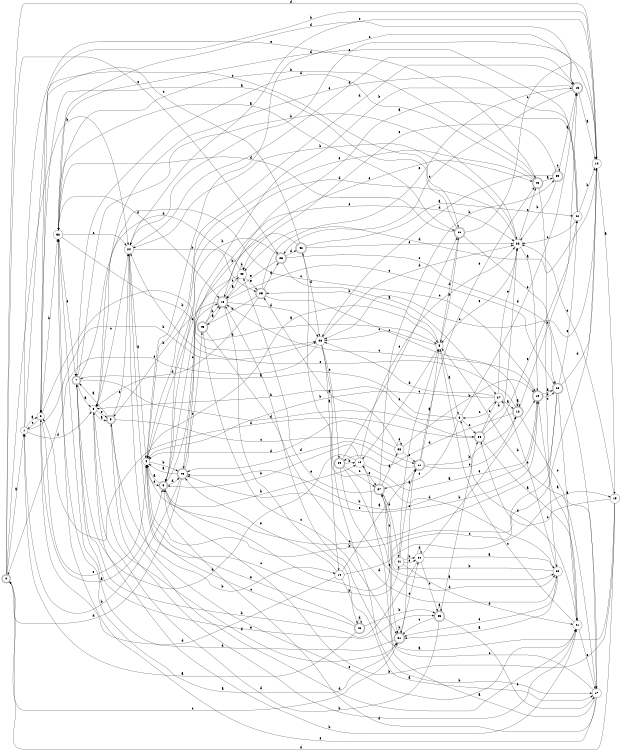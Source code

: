 digraph n38_1 {
__start0 [label="" shape="none"];

rankdir=LR;
size="8,5";

s0 [style="rounded,filled", color="black", fillcolor="white" shape="doublecircle", label="0"];
s1 [style="filled", color="black", fillcolor="white" shape="circle", label="1"];
s2 [style="filled", color="black", fillcolor="white" shape="circle", label="2"];
s3 [style="rounded,filled", color="black", fillcolor="white" shape="doublecircle", label="3"];
s4 [style="filled", color="black", fillcolor="white" shape="circle", label="4"];
s5 [style="filled", color="black", fillcolor="white" shape="circle", label="5"];
s6 [style="filled", color="black", fillcolor="white" shape="circle", label="6"];
s7 [style="rounded,filled", color="black", fillcolor="white" shape="doublecircle", label="7"];
s8 [style="filled", color="black", fillcolor="white" shape="circle", label="8"];
s9 [style="rounded,filled", color="black", fillcolor="white" shape="doublecircle", label="9"];
s10 [style="filled", color="black", fillcolor="white" shape="circle", label="10"];
s11 [style="rounded,filled", color="black", fillcolor="white" shape="doublecircle", label="11"];
s12 [style="rounded,filled", color="black", fillcolor="white" shape="doublecircle", label="12"];
s13 [style="rounded,filled", color="black", fillcolor="white" shape="doublecircle", label="13"];
s14 [style="filled", color="black", fillcolor="white" shape="circle", label="14"];
s15 [style="filled", color="black", fillcolor="white" shape="circle", label="15"];
s16 [style="rounded,filled", color="black", fillcolor="white" shape="doublecircle", label="16"];
s17 [style="filled", color="black", fillcolor="white" shape="circle", label="17"];
s18 [style="filled", color="black", fillcolor="white" shape="circle", label="18"];
s19 [style="rounded,filled", color="black", fillcolor="white" shape="doublecircle", label="19"];
s20 [style="rounded,filled", color="black", fillcolor="white" shape="doublecircle", label="20"];
s21 [style="filled", color="black", fillcolor="white" shape="circle", label="21"];
s22 [style="filled", color="black", fillcolor="white" shape="circle", label="22"];
s23 [style="filled", color="black", fillcolor="white" shape="circle", label="23"];
s24 [style="filled", color="black", fillcolor="white" shape="circle", label="24"];
s25 [style="rounded,filled", color="black", fillcolor="white" shape="doublecircle", label="25"];
s26 [style="rounded,filled", color="black", fillcolor="white" shape="doublecircle", label="26"];
s27 [style="filled", color="black", fillcolor="white" shape="circle", label="27"];
s28 [style="filled", color="black", fillcolor="white" shape="circle", label="28"];
s29 [style="rounded,filled", color="black", fillcolor="white" shape="doublecircle", label="29"];
s30 [style="filled", color="black", fillcolor="white" shape="circle", label="30"];
s31 [style="rounded,filled", color="black", fillcolor="white" shape="doublecircle", label="31"];
s32 [style="filled", color="black", fillcolor="white" shape="circle", label="32"];
s33 [style="rounded,filled", color="black", fillcolor="white" shape="doublecircle", label="33"];
s34 [style="filled", color="black", fillcolor="white" shape="circle", label="34"];
s35 [style="rounded,filled", color="black", fillcolor="white" shape="doublecircle", label="35"];
s36 [style="rounded,filled", color="black", fillcolor="white" shape="doublecircle", label="36"];
s37 [style="rounded,filled", color="black", fillcolor="white" shape="doublecircle", label="37"];
s38 [style="filled", color="black", fillcolor="white" shape="circle", label="38"];
s39 [style="rounded,filled", color="black", fillcolor="white" shape="doublecircle", label="39"];
s40 [style="filled", color="black", fillcolor="white" shape="circle", label="40"];
s41 [style="filled", color="black", fillcolor="white" shape="circle", label="41"];
s42 [style="rounded,filled", color="black", fillcolor="white" shape="doublecircle", label="42"];
s43 [style="rounded,filled", color="black", fillcolor="white" shape="doublecircle", label="43"];
s44 [style="rounded,filled", color="black", fillcolor="white" shape="doublecircle", label="44"];
s45 [style="rounded,filled", color="black", fillcolor="white" shape="doublecircle", label="45"];
s46 [style="rounded,filled", color="black", fillcolor="white" shape="doublecircle", label="46"];
s0 -> s1 [label="a"];
s0 -> s24 [label="b"];
s0 -> s31 [label="c"];
s0 -> s14 [label="d"];
s0 -> s26 [label="e"];
s1 -> s2 [label="a"];
s1 -> s28 [label="b"];
s1 -> s33 [label="c"];
s1 -> s8 [label="d"];
s1 -> s44 [label="e"];
s2 -> s3 [label="a"];
s2 -> s32 [label="b"];
s2 -> s1 [label="c"];
s2 -> s5 [label="d"];
s2 -> s4 [label="e"];
s3 -> s4 [label="a"];
s3 -> s18 [label="b"];
s3 -> s16 [label="c"];
s3 -> s45 [label="d"];
s3 -> s15 [label="e"];
s4 -> s5 [label="a"];
s4 -> s45 [label="b"];
s4 -> s14 [label="c"];
s4 -> s13 [label="d"];
s4 -> s3 [label="e"];
s5 -> s6 [label="a"];
s5 -> s25 [label="b"];
s5 -> s28 [label="c"];
s5 -> s33 [label="d"];
s5 -> s18 [label="e"];
s6 -> s7 [label="a"];
s6 -> s8 [label="b"];
s6 -> s36 [label="c"];
s6 -> s13 [label="d"];
s6 -> s37 [label="e"];
s7 -> s8 [label="a"];
s7 -> s23 [label="b"];
s7 -> s19 [label="c"];
s7 -> s36 [label="d"];
s7 -> s35 [label="e"];
s8 -> s9 [label="a"];
s8 -> s21 [label="b"];
s8 -> s24 [label="c"];
s8 -> s31 [label="d"];
s8 -> s9 [label="e"];
s9 -> s7 [label="a"];
s9 -> s10 [label="b"];
s9 -> s11 [label="c"];
s9 -> s21 [label="d"];
s9 -> s24 [label="e"];
s10 -> s11 [label="a"];
s10 -> s46 [label="b"];
s10 -> s14 [label="c"];
s10 -> s2 [label="d"];
s10 -> s45 [label="e"];
s11 -> s5 [label="a"];
s11 -> s12 [label="b"];
s11 -> s12 [label="c"];
s11 -> s45 [label="d"];
s11 -> s44 [label="e"];
s12 -> s12 [label="a"];
s12 -> s13 [label="b"];
s12 -> s17 [label="c"];
s12 -> s29 [label="d"];
s12 -> s24 [label="e"];
s13 -> s14 [label="a"];
s13 -> s45 [label="b"];
s13 -> s26 [label="c"];
s13 -> s32 [label="d"];
s13 -> s24 [label="e"];
s14 -> s15 [label="a"];
s14 -> s2 [label="b"];
s14 -> s28 [label="c"];
s14 -> s40 [label="d"];
s14 -> s24 [label="e"];
s15 -> s16 [label="a"];
s15 -> s3 [label="b"];
s15 -> s36 [label="c"];
s15 -> s0 [label="d"];
s15 -> s23 [label="e"];
s16 -> s17 [label="a"];
s16 -> s9 [label="b"];
s16 -> s20 [label="c"];
s16 -> s28 [label="d"];
s16 -> s40 [label="e"];
s17 -> s18 [label="a"];
s17 -> s5 [label="b"];
s17 -> s37 [label="c"];
s17 -> s3 [label="d"];
s17 -> s32 [label="e"];
s18 -> s19 [label="a"];
s18 -> s3 [label="b"];
s18 -> s23 [label="c"];
s18 -> s7 [label="d"];
s18 -> s37 [label="e"];
s19 -> s20 [label="a"];
s19 -> s45 [label="b"];
s19 -> s16 [label="c"];
s19 -> s20 [label="d"];
s19 -> s45 [label="e"];
s20 -> s21 [label="a"];
s20 -> s4 [label="b"];
s20 -> s4 [label="c"];
s20 -> s14 [label="d"];
s20 -> s22 [label="e"];
s21 -> s19 [label="a"];
s21 -> s9 [label="b"];
s21 -> s5 [label="c"];
s21 -> s6 [label="d"];
s21 -> s17 [label="e"];
s22 -> s16 [label="a"];
s22 -> s14 [label="b"];
s22 -> s23 [label="c"];
s22 -> s32 [label="d"];
s22 -> s8 [label="e"];
s23 -> s19 [label="a"];
s23 -> s24 [label="b"];
s23 -> s44 [label="c"];
s23 -> s3 [label="d"];
s23 -> s5 [label="e"];
s24 -> s4 [label="a"];
s24 -> s25 [label="b"];
s24 -> s41 [label="c"];
s24 -> s13 [label="d"];
s24 -> s21 [label="e"];
s25 -> s26 [label="a"];
s25 -> s43 [label="b"];
s25 -> s12 [label="c"];
s25 -> s8 [label="d"];
s25 -> s13 [label="e"];
s26 -> s27 [label="a"];
s26 -> s3 [label="b"];
s26 -> s20 [label="c"];
s26 -> s42 [label="d"];
s26 -> s16 [label="e"];
s27 -> s12 [label="a"];
s27 -> s4 [label="b"];
s27 -> s6 [label="c"];
s27 -> s28 [label="d"];
s27 -> s23 [label="e"];
s28 -> s10 [label="a"];
s28 -> s17 [label="b"];
s28 -> s29 [label="c"];
s28 -> s23 [label="d"];
s28 -> s0 [label="e"];
s29 -> s30 [label="a"];
s29 -> s18 [label="b"];
s29 -> s37 [label="c"];
s29 -> s30 [label="d"];
s29 -> s33 [label="e"];
s30 -> s31 [label="a"];
s30 -> s37 [label="b"];
s30 -> s27 [label="c"];
s30 -> s42 [label="d"];
s30 -> s31 [label="e"];
s31 -> s32 [label="a"];
s31 -> s31 [label="b"];
s31 -> s11 [label="c"];
s31 -> s32 [label="d"];
s31 -> s34 [label="e"];
s32 -> s33 [label="a"];
s32 -> s28 [label="b"];
s32 -> s24 [label="c"];
s32 -> s16 [label="d"];
s32 -> s7 [label="e"];
s33 -> s2 [label="a"];
s33 -> s5 [label="b"];
s33 -> s14 [label="c"];
s33 -> s32 [label="d"];
s33 -> s17 [label="e"];
s34 -> s30 [label="a"];
s34 -> s7 [label="b"];
s34 -> s35 [label="c"];
s34 -> s34 [label="d"];
s34 -> s19 [label="e"];
s35 -> s35 [label="a"];
s35 -> s36 [label="b"];
s35 -> s31 [label="c"];
s35 -> s8 [label="d"];
s35 -> s17 [label="e"];
s36 -> s21 [label="a"];
s36 -> s23 [label="b"];
s36 -> s27 [label="c"];
s36 -> s2 [label="d"];
s36 -> s22 [label="e"];
s37 -> s38 [label="a"];
s37 -> s39 [label="b"];
s37 -> s31 [label="c"];
s37 -> s41 [label="d"];
s37 -> s40 [label="e"];
s38 -> s25 [label="a"];
s38 -> s19 [label="b"];
s38 -> s11 [label="c"];
s38 -> s4 [label="d"];
s38 -> s38 [label="e"];
s39 -> s13 [label="a"];
s39 -> s23 [label="b"];
s39 -> s39 [label="c"];
s39 -> s28 [label="d"];
s39 -> s40 [label="e"];
s40 -> s16 [label="a"];
s40 -> s40 [label="b"];
s40 -> s4 [label="c"];
s40 -> s8 [label="d"];
s40 -> s25 [label="e"];
s41 -> s11 [label="a"];
s41 -> s34 [label="b"];
s41 -> s5 [label="c"];
s41 -> s21 [label="d"];
s41 -> s34 [label="e"];
s42 -> s22 [label="a"];
s42 -> s3 [label="b"];
s42 -> s2 [label="c"];
s42 -> s28 [label="d"];
s42 -> s23 [label="e"];
s43 -> s16 [label="a"];
s43 -> s16 [label="b"];
s43 -> s31 [label="c"];
s43 -> s30 [label="d"];
s43 -> s44 [label="e"];
s44 -> s39 [label="a"];
s44 -> s32 [label="b"];
s44 -> s30 [label="c"];
s44 -> s7 [label="d"];
s44 -> s4 [label="e"];
s45 -> s4 [label="a"];
s45 -> s1 [label="b"];
s45 -> s43 [label="c"];
s45 -> s0 [label="d"];
s45 -> s23 [label="e"];
s46 -> s1 [label="a"];
s46 -> s35 [label="b"];
s46 -> s4 [label="c"];
s46 -> s46 [label="d"];
s46 -> s4 [label="e"];

}